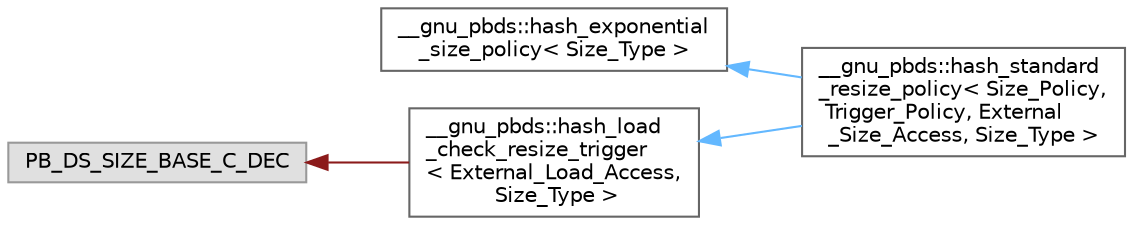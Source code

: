 digraph "Graphical Class Hierarchy"
{
 // LATEX_PDF_SIZE
  bgcolor="transparent";
  edge [fontname=Helvetica,fontsize=10,labelfontname=Helvetica,labelfontsize=10];
  node [fontname=Helvetica,fontsize=10,shape=box,height=0.2,width=0.4];
  rankdir="LR";
  Node0 [id="Node000000",label="__gnu_pbds::hash_exponential\l_size_policy\< Size_Type \>",height=0.2,width=0.4,color="grey40", fillcolor="white", style="filled",URL="$class____gnu__pbds_1_1hash__exponential__size__policy.html",tooltip=" "];
  Node0 -> Node1 [id="edge91_Node000000_Node000001",dir="back",color="steelblue1",style="solid",tooltip=" "];
  Node1 [id="Node000001",label="__gnu_pbds::hash_standard\l_resize_policy\< Size_Policy,\l Trigger_Policy, External\l_Size_Access, Size_Type \>",height=0.2,width=0.4,color="grey40", fillcolor="white", style="filled",URL="$class____gnu__pbds_1_1hash__standard__resize__policy.html",tooltip="A resize policy which delegates operations to size and trigger policies."];
  Node3 [id="Node000003",label="PB_DS_SIZE_BASE_C_DEC",height=0.2,width=0.4,color="grey60", fillcolor="#E0E0E0", style="filled",tooltip=" "];
  Node3 -> Node2 [id="edge92_Node000003_Node000002",dir="back",color="firebrick4",style="solid",tooltip=" "];
  Node2 [id="Node000002",label="__gnu_pbds::hash_load\l_check_resize_trigger\l\< External_Load_Access,\l Size_Type \>",height=0.2,width=0.4,color="grey40", fillcolor="white", style="filled",URL="$class____gnu__pbds_1_1hash__load__check__resize__trigger.html",tooltip=" "];
  Node2 -> Node1 [id="edge93_Node000002_Node000001",dir="back",color="steelblue1",style="solid",tooltip=" "];
}
